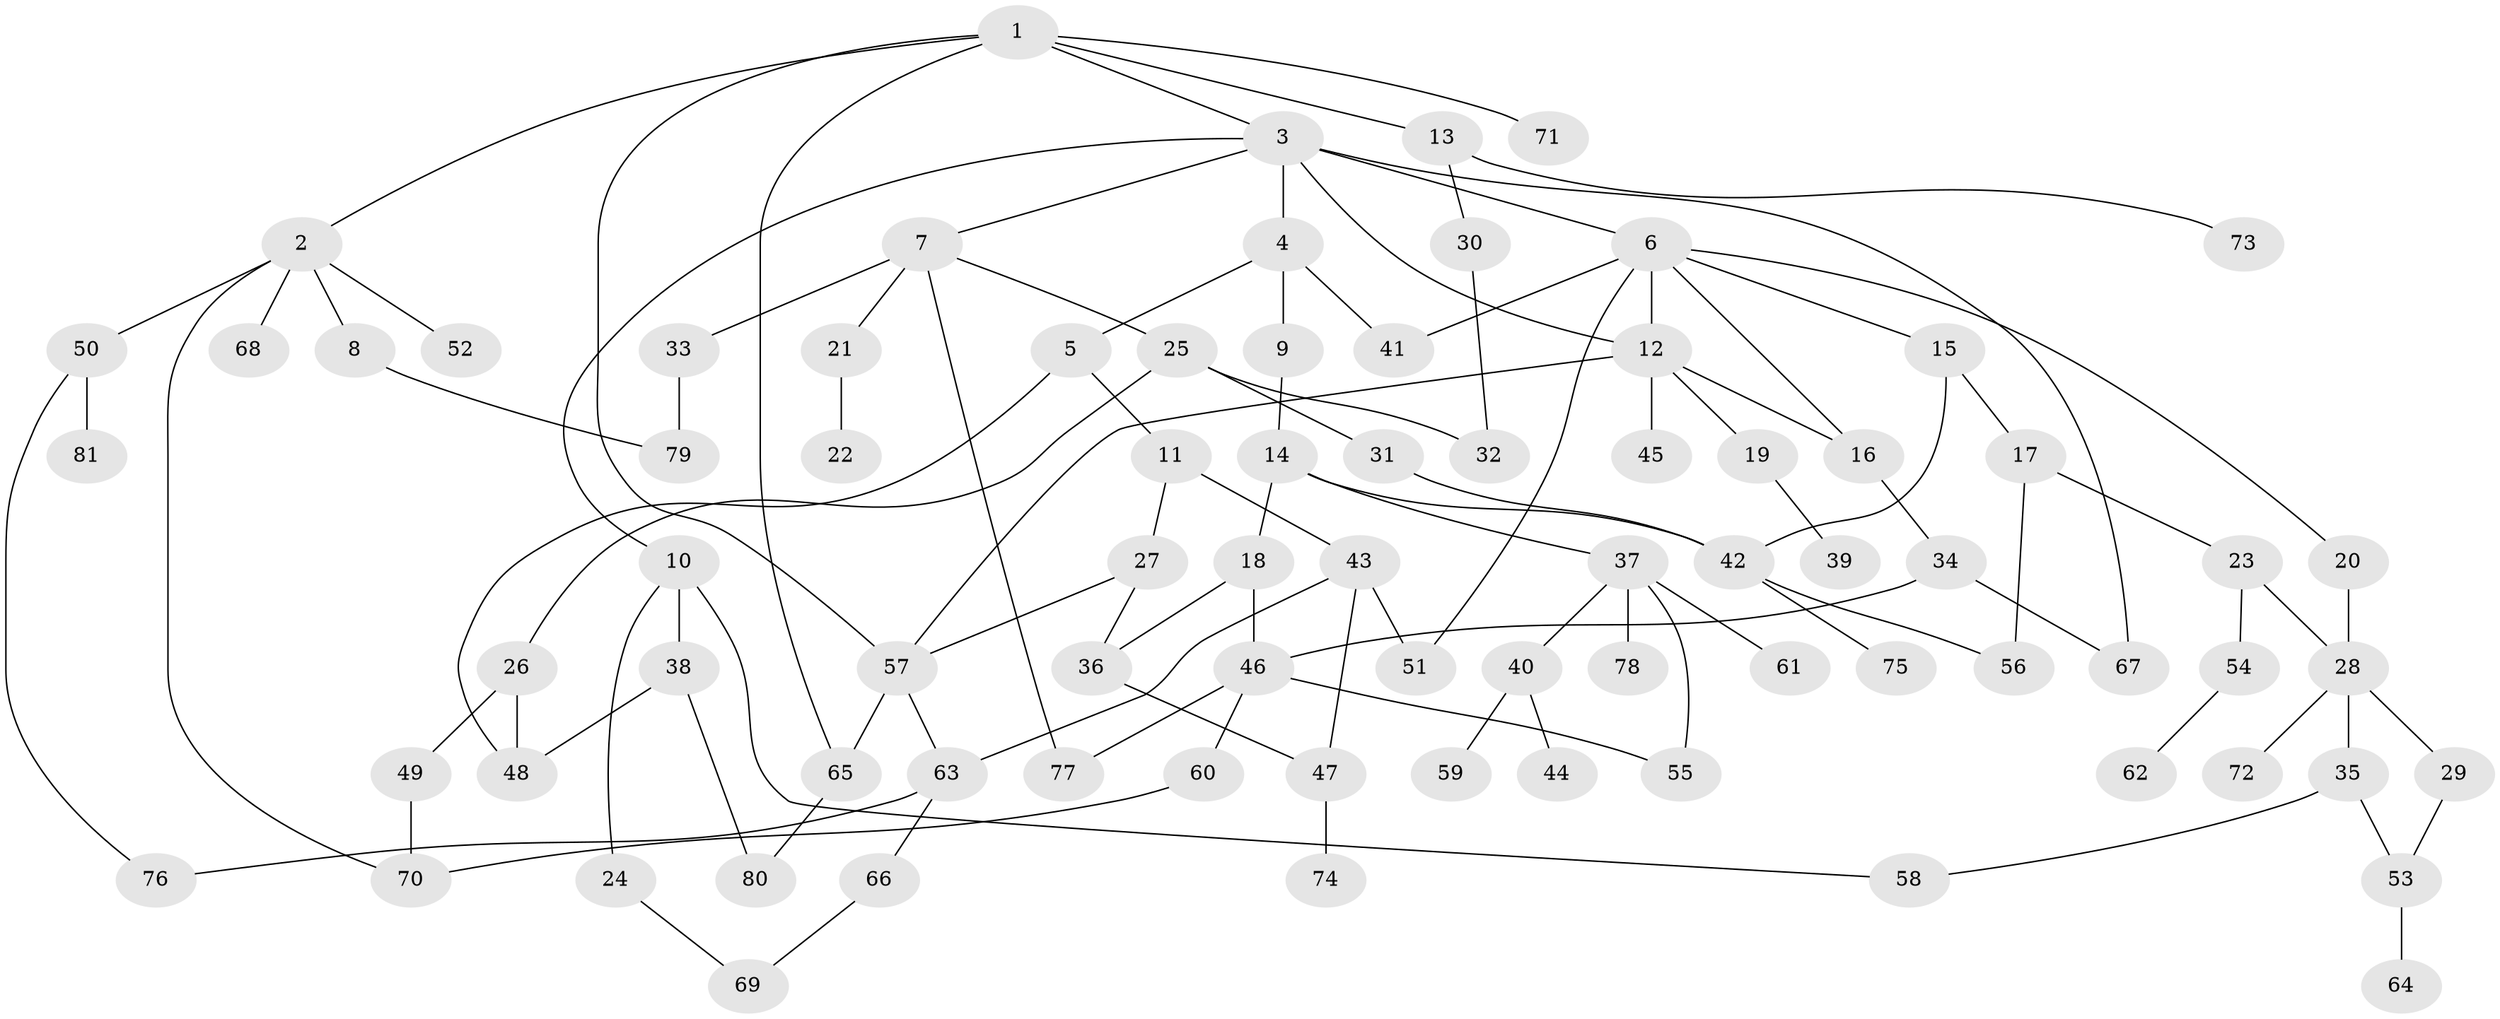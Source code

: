 // Generated by graph-tools (version 1.1) at 2025/25/03/09/25 03:25:36]
// undirected, 81 vertices, 109 edges
graph export_dot {
graph [start="1"]
  node [color=gray90,style=filled];
  1;
  2;
  3;
  4;
  5;
  6;
  7;
  8;
  9;
  10;
  11;
  12;
  13;
  14;
  15;
  16;
  17;
  18;
  19;
  20;
  21;
  22;
  23;
  24;
  25;
  26;
  27;
  28;
  29;
  30;
  31;
  32;
  33;
  34;
  35;
  36;
  37;
  38;
  39;
  40;
  41;
  42;
  43;
  44;
  45;
  46;
  47;
  48;
  49;
  50;
  51;
  52;
  53;
  54;
  55;
  56;
  57;
  58;
  59;
  60;
  61;
  62;
  63;
  64;
  65;
  66;
  67;
  68;
  69;
  70;
  71;
  72;
  73;
  74;
  75;
  76;
  77;
  78;
  79;
  80;
  81;
  1 -- 2;
  1 -- 3;
  1 -- 13;
  1 -- 57;
  1 -- 65;
  1 -- 71;
  2 -- 8;
  2 -- 50;
  2 -- 52;
  2 -- 68;
  2 -- 70;
  3 -- 4;
  3 -- 6;
  3 -- 7;
  3 -- 10;
  3 -- 12;
  3 -- 67;
  4 -- 5;
  4 -- 9;
  4 -- 41;
  5 -- 11;
  5 -- 48;
  6 -- 15;
  6 -- 20;
  6 -- 41;
  6 -- 51;
  6 -- 12;
  6 -- 16;
  7 -- 21;
  7 -- 25;
  7 -- 33;
  7 -- 77;
  8 -- 79;
  9 -- 14;
  10 -- 24;
  10 -- 38;
  10 -- 58;
  11 -- 27;
  11 -- 43;
  12 -- 16;
  12 -- 19;
  12 -- 45;
  12 -- 57;
  13 -- 30;
  13 -- 73;
  14 -- 18;
  14 -- 37;
  14 -- 42;
  15 -- 17;
  15 -- 42;
  16 -- 34;
  17 -- 23;
  17 -- 56;
  18 -- 36;
  18 -- 46;
  19 -- 39;
  20 -- 28;
  21 -- 22;
  23 -- 28;
  23 -- 54;
  24 -- 69;
  25 -- 26;
  25 -- 31;
  25 -- 32;
  26 -- 48;
  26 -- 49;
  27 -- 57;
  27 -- 36;
  28 -- 29;
  28 -- 35;
  28 -- 72;
  29 -- 53;
  30 -- 32;
  31 -- 42;
  33 -- 79;
  34 -- 46;
  34 -- 67;
  35 -- 53;
  35 -- 58;
  36 -- 47;
  37 -- 40;
  37 -- 55;
  37 -- 61;
  37 -- 78;
  38 -- 80;
  38 -- 48;
  40 -- 44;
  40 -- 59;
  42 -- 75;
  42 -- 56;
  43 -- 47;
  43 -- 63;
  43 -- 51;
  46 -- 60;
  46 -- 55;
  46 -- 77;
  47 -- 74;
  49 -- 70;
  50 -- 81;
  50 -- 76;
  53 -- 64;
  54 -- 62;
  57 -- 63;
  57 -- 65;
  60 -- 70;
  63 -- 66;
  63 -- 76;
  65 -- 80;
  66 -- 69;
}
